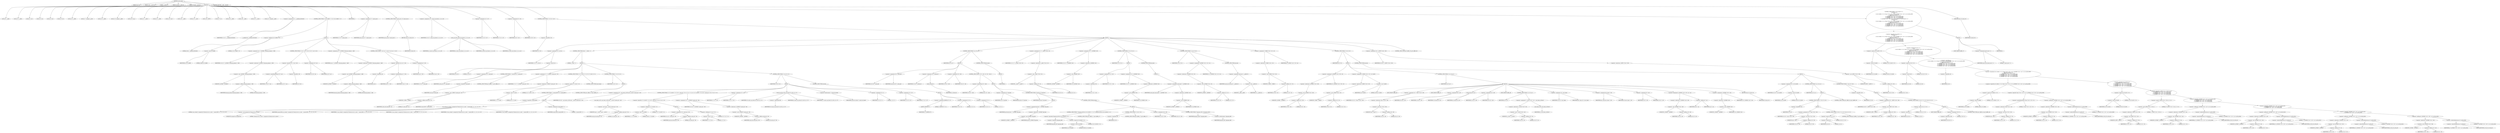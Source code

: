 digraph cache_insert {  
"1000123" [label = "(METHOD,cache_insert)" ]
"1000124" [label = "(PARAM,char *src)" ]
"1000125" [label = "(PARAM,const __m128i *a2)" ]
"1000126" [label = "(PARAM,__int64 a3)" ]
"1000127" [label = "(PARAM,unsigned __int64 a4)" ]
"1000128" [label = "(PARAM,unsigned __int16 a5)" ]
"1000129" [label = "(BLOCK,,)" ]
"1000130" [label = "(LOCAL,v9: __int64)" ]
"1000131" [label = "(LOCAL,v10: __int64)" ]
"1000132" [label = "(LOCAL,v11: int)" ]
"1000133" [label = "(LOCAL,v12: int)" ]
"1000134" [label = "(LOCAL,v13: int)" ]
"1000135" [label = "(LOCAL,v15: int)" ]
"1000136" [label = "(LOCAL,v16: __int64)" ]
"1000137" [label = "(LOCAL,v17: unsigned __int16)" ]
"1000138" [label = "(LOCAL,v18: __int64)" ]
"1000139" [label = "(LOCAL,v19: unsigned __int64)" ]
"1000140" [label = "(LOCAL,v20: size_t)" ]
"1000141" [label = "(LOCAL,v21: __int64 *)" ]
"1000142" [label = "(LOCAL,v22: __int64)" ]
"1000143" [label = "(LOCAL,v23: char *)" ]
"1000144" [label = "(LOCAL,v24: __int64)" ]
"1000145" [label = "(LOCAL,v25: __int16)" ]
"1000146" [label = "(LOCAL,v26: _BYTE *)" ]
"1000147" [label = "(LOCAL,v27: int)" ]
"1000148" [label = "(LOCAL,v28: __int64)" ]
"1000149" [label = "(LOCAL,v29: __int64)" ]
"1000150" [label = "(LOCAL,v30: __m128i)" ]
"1000151" [label = "(LOCAL,v31: unsigned __int64)" ]
"1000152" [label = "(<operator>.assignment,v31 = __readfsqword(0x28u))" ]
"1000153" [label = "(IDENTIFIER,v31,v31 = __readfsqword(0x28u))" ]
"1000154" [label = "(__readfsqword,__readfsqword(0x28u))" ]
"1000155" [label = "(LITERAL,0x28u,__readfsqword(0x28u))" ]
"1000156" [label = "(CONTROL_STRUCTURE,if ( (a5 & 0x980) != 0 ),if ( (a5 & 0x980) != 0 ))" ]
"1000157" [label = "(<operator>.notEquals,(a5 & 0x980) != 0)" ]
"1000158" [label = "(<operator>.and,a5 & 0x980)" ]
"1000159" [label = "(IDENTIFIER,a5,a5 & 0x980)" ]
"1000160" [label = "(LITERAL,0x980,a5 & 0x980)" ]
"1000161" [label = "(LITERAL,0,(a5 & 0x980) != 0)" ]
"1000162" [label = "(BLOCK,,)" ]
"1000163" [label = "(<operator>.assignment,v19 = *(_QWORD *)(dnsmasq_daemon + 456))" ]
"1000164" [label = "(IDENTIFIER,v19,v19 = *(_QWORD *)(dnsmasq_daemon + 456))" ]
"1000165" [label = "(<operator>.indirection,*(_QWORD *)(dnsmasq_daemon + 456))" ]
"1000166" [label = "(<operator>.cast,(_QWORD *)(dnsmasq_daemon + 456))" ]
"1000167" [label = "(UNKNOWN,_QWORD *,_QWORD *)" ]
"1000168" [label = "(<operator>.addition,dnsmasq_daemon + 456)" ]
"1000169" [label = "(IDENTIFIER,dnsmasq_daemon,dnsmasq_daemon + 456)" ]
"1000170" [label = "(LITERAL,456,dnsmasq_daemon + 456)" ]
"1000171" [label = "(CONTROL_STRUCTURE,if ( v19 >= a4 || !v19 ),if ( v19 >= a4 || !v19 ))" ]
"1000172" [label = "(<operator>.logicalOr,v19 >= a4 || !v19)" ]
"1000173" [label = "(<operator>.greaterEqualsThan,v19 >= a4)" ]
"1000174" [label = "(IDENTIFIER,v19,v19 >= a4)" ]
"1000175" [label = "(IDENTIFIER,a4,v19 >= a4)" ]
"1000176" [label = "(<operator>.logicalNot,!v19)" ]
"1000177" [label = "(IDENTIFIER,v19,!v19)" ]
"1000178" [label = "(<operator>.assignment,v19 = a4)" ]
"1000179" [label = "(IDENTIFIER,v19,v19 = a4)" ]
"1000180" [label = "(IDENTIFIER,a4,v19 = a4)" ]
"1000181" [label = "(<operator>.assignment,a4 = *(_QWORD *)(dnsmasq_daemon + 448))" ]
"1000182" [label = "(IDENTIFIER,a4,a4 = *(_QWORD *)(dnsmasq_daemon + 448))" ]
"1000183" [label = "(<operator>.indirection,*(_QWORD *)(dnsmasq_daemon + 448))" ]
"1000184" [label = "(<operator>.cast,(_QWORD *)(dnsmasq_daemon + 448))" ]
"1000185" [label = "(UNKNOWN,_QWORD *,_QWORD *)" ]
"1000186" [label = "(<operator>.addition,dnsmasq_daemon + 448)" ]
"1000187" [label = "(IDENTIFIER,dnsmasq_daemon,dnsmasq_daemon + 448)" ]
"1000188" [label = "(LITERAL,448,dnsmasq_daemon + 448)" ]
"1000189" [label = "(CONTROL_STRUCTURE,if ( !a4 || a4 <= v19 ),if ( !a4 || a4 <= v19 ))" ]
"1000190" [label = "(<operator>.logicalOr,!a4 || a4 <= v19)" ]
"1000191" [label = "(<operator>.logicalNot,!a4)" ]
"1000192" [label = "(IDENTIFIER,a4,!a4)" ]
"1000193" [label = "(<operator>.lessEqualsThan,a4 <= v19)" ]
"1000194" [label = "(IDENTIFIER,a4,a4 <= v19)" ]
"1000195" [label = "(IDENTIFIER,v19,a4 <= v19)" ]
"1000196" [label = "(<operator>.assignment,a4 = v19)" ]
"1000197" [label = "(IDENTIFIER,a4,a4 = v19)" ]
"1000198" [label = "(IDENTIFIER,v19,a4 = v19)" ]
"1000199" [label = "(IDENTIFIER,L,)" ]
"1000200" [label = "(<operator>.assignment,v27 = insert_error)" ]
"1000201" [label = "(IDENTIFIER,v27,v27 = insert_error)" ]
"1000202" [label = "(IDENTIFIER,insert_error,v27 = insert_error)" ]
"1000203" [label = "(CONTROL_STRUCTURE,if ( insert_error ),if ( insert_error ))" ]
"1000204" [label = "(IDENTIFIER,insert_error,if ( insert_error ))" ]
"1000205" [label = "(RETURN,return v9;,return v9;)" ]
"1000206" [label = "(IDENTIFIER,v9,return v9;)" ]
"1000207" [label = "(<operator>.assignment,v10 = cache_scan_free(src, a2, a3, a5))" ]
"1000208" [label = "(IDENTIFIER,v10,v10 = cache_scan_free(src, a2, a3, a5))" ]
"1000209" [label = "(cache_scan_free,cache_scan_free(src, a2, a3, a5))" ]
"1000210" [label = "(IDENTIFIER,src,cache_scan_free(src, a2, a3, a5))" ]
"1000211" [label = "(IDENTIFIER,a2,cache_scan_free(src, a2, a3, a5))" ]
"1000212" [label = "(IDENTIFIER,a3,cache_scan_free(src, a2, a3, a5))" ]
"1000213" [label = "(IDENTIFIER,a5,cache_scan_free(src, a2, a3, a5))" ]
"1000214" [label = "(<operator>.assignment,v13 = v27)" ]
"1000215" [label = "(IDENTIFIER,v13,v13 = v27)" ]
"1000216" [label = "(IDENTIFIER,v27,v13 = v27)" ]
"1000217" [label = "(<operator>.assignment,v9 = v10)" ]
"1000218" [label = "(IDENTIFIER,v9,v9 = v10)" ]
"1000219" [label = "(IDENTIFIER,v10,v9 = v10)" ]
"1000220" [label = "(CONTROL_STRUCTURE,if ( !v10 ),if ( !v10 ))" ]
"1000221" [label = "(<operator>.logicalNot,!v10)" ]
"1000222" [label = "(IDENTIFIER,v10,!v10)" ]
"1000223" [label = "(BLOCK,,)" ]
"1000224" [label = "(<operator>.assignment,v15 = a5 & 4)" ]
"1000225" [label = "(IDENTIFIER,v15,v15 = a5 & 4)" ]
"1000226" [label = "(<operator>.and,a5 & 4)" ]
"1000227" [label = "(IDENTIFIER,a5,a5 & 4)" ]
"1000228" [label = "(LITERAL,4,a5 & 4)" ]
"1000229" [label = "(CONTROL_STRUCTURE,while ( 1 ),while ( 1 ))" ]
"1000230" [label = "(LITERAL,1,while ( 1 ))" ]
"1000231" [label = "(BLOCK,,)" ]
"1000232" [label = "(<operator>.assignment,v16 = cache_tail)" ]
"1000233" [label = "(IDENTIFIER,v16,v16 = cache_tail)" ]
"1000234" [label = "(IDENTIFIER,cache_tail,v16 = cache_tail)" ]
"1000235" [label = "(CONTROL_STRUCTURE,if ( !cache_tail ),if ( !cache_tail ))" ]
"1000236" [label = "(<operator>.logicalNot,!cache_tail)" ]
"1000237" [label = "(IDENTIFIER,cache_tail,!cache_tail)" ]
"1000238" [label = "(CONTROL_STRUCTURE,goto LABEL_27;,goto LABEL_27;)" ]
"1000239" [label = "(<operator>.assignment,v17 = *(_WORD *)(cache_tail + 52))" ]
"1000240" [label = "(IDENTIFIER,v17,v17 = *(_WORD *)(cache_tail + 52))" ]
"1000241" [label = "(<operator>.indirection,*(_WORD *)(cache_tail + 52))" ]
"1000242" [label = "(<operator>.cast,(_WORD *)(cache_tail + 52))" ]
"1000243" [label = "(UNKNOWN,_WORD *,_WORD *)" ]
"1000244" [label = "(<operator>.addition,cache_tail + 52)" ]
"1000245" [label = "(IDENTIFIER,cache_tail,cache_tail + 52)" ]
"1000246" [label = "(LITERAL,52,cache_tail + 52)" ]
"1000247" [label = "(CONTROL_STRUCTURE,if ( (v17 & 0xC) == 0 ),if ( (v17 & 0xC) == 0 ))" ]
"1000248" [label = "(<operator>.equals,(v17 & 0xC) == 0)" ]
"1000249" [label = "(<operator>.and,v17 & 0xC)" ]
"1000250" [label = "(IDENTIFIER,v17,v17 & 0xC)" ]
"1000251" [label = "(LITERAL,0xC,v17 & 0xC)" ]
"1000252" [label = "(LITERAL,0,(v17 & 0xC) == 0)" ]
"1000253" [label = "(CONTROL_STRUCTURE,break;,break;)" ]
"1000254" [label = "(CONTROL_STRUCTURE,if ( v13 ),if ( v13 ))" ]
"1000255" [label = "(IDENTIFIER,v13,if ( v13 ))" ]
"1000256" [label = "(BLOCK,,)" ]
"1000257" [label = "(CONTROL_STRUCTURE,if ( !warned_8855 ),if ( !warned_8855 ))" ]
"1000258" [label = "(<operator>.logicalNot,!warned_8855)" ]
"1000259" [label = "(IDENTIFIER,warned_8855,!warned_8855)" ]
"1000260" [label = "(BLOCK,,)" ]
"1000261" [label = "(my_syslog,my_syslog(3, (unsigned int)\"Internal error in cache.\", warned_8855, v11, v12, v13, v27))" ]
"1000262" [label = "(LITERAL,3,my_syslog(3, (unsigned int)\"Internal error in cache.\", warned_8855, v11, v12, v13, v27))" ]
"1000263" [label = "(<operator>.cast,(unsigned int)\"Internal error in cache.\")" ]
"1000264" [label = "(UNKNOWN,unsigned int,unsigned int)" ]
"1000265" [label = "(LITERAL,\"Internal error in cache.\",(unsigned int)\"Internal error in cache.\")" ]
"1000266" [label = "(IDENTIFIER,warned_8855,my_syslog(3, (unsigned int)\"Internal error in cache.\", warned_8855, v11, v12, v13, v27))" ]
"1000267" [label = "(IDENTIFIER,v11,my_syslog(3, (unsigned int)\"Internal error in cache.\", warned_8855, v11, v12, v13, v27))" ]
"1000268" [label = "(IDENTIFIER,v12,my_syslog(3, (unsigned int)\"Internal error in cache.\", warned_8855, v11, v12, v13, v27))" ]
"1000269" [label = "(IDENTIFIER,v13,my_syslog(3, (unsigned int)\"Internal error in cache.\", warned_8855, v11, v12, v13, v27))" ]
"1000270" [label = "(IDENTIFIER,v27,my_syslog(3, (unsigned int)\"Internal error in cache.\", warned_8855, v11, v12, v13, v27))" ]
"1000271" [label = "(<operator>.assignment,warned_8855 = 1)" ]
"1000272" [label = "(IDENTIFIER,warned_8855,warned_8855 = 1)" ]
"1000273" [label = "(LITERAL,1,warned_8855 = 1)" ]
"1000274" [label = "(CONTROL_STRUCTURE,goto LABEL_27;,goto LABEL_27;)" ]
"1000275" [label = "(CONTROL_STRUCTURE,if ( v15 ),if ( v15 ))" ]
"1000276" [label = "(IDENTIFIER,v15,if ( v15 ))" ]
"1000277" [label = "(BLOCK,,)" ]
"1000278" [label = "(<operator>.assignment,v30 = _mm_loadu_si128((const __m128i *)(cache_tail + 24)))" ]
"1000279" [label = "(IDENTIFIER,v30,v30 = _mm_loadu_si128((const __m128i *)(cache_tail + 24)))" ]
"1000280" [label = "(_mm_loadu_si128,_mm_loadu_si128((const __m128i *)(cache_tail + 24)))" ]
"1000281" [label = "(<operator>.cast,(const __m128i *)(cache_tail + 24))" ]
"1000282" [label = "(UNKNOWN,const __m128i *,const __m128i *)" ]
"1000283" [label = "(<operator>.addition,cache_tail + 24)" ]
"1000284" [label = "(IDENTIFIER,cache_tail,cache_tail + 24)" ]
"1000285" [label = "(LITERAL,24,cache_tail + 24)" ]
"1000286" [label = "(CONTROL_STRUCTURE,if ( (v17 & 0x200) != 0 || (v18 = cache_tail + 56, (v17 & 2) != 0) ),if ( (v17 & 0x200) != 0 || (v18 = cache_tail + 56, (v17 & 2) != 0) ))" ]
"1000287" [label = "(<operator>.logicalOr,(v17 & 0x200) != 0 || (v18 = cache_tail + 56, (v17 & 2) != 0))" ]
"1000288" [label = "(<operator>.notEquals,(v17 & 0x200) != 0)" ]
"1000289" [label = "(<operator>.and,v17 & 0x200)" ]
"1000290" [label = "(IDENTIFIER,v17,v17 & 0x200)" ]
"1000291" [label = "(LITERAL,0x200,v17 & 0x200)" ]
"1000292" [label = "(LITERAL,0,(v17 & 0x200) != 0)" ]
"1000293" [label = "(BLOCK,,)" ]
"1000294" [label = "(<operator>.assignment,v18 = cache_tail + 56)" ]
"1000295" [label = "(IDENTIFIER,v18,v18 = cache_tail + 56)" ]
"1000296" [label = "(<operator>.addition,cache_tail + 56)" ]
"1000297" [label = "(IDENTIFIER,cache_tail,cache_tail + 56)" ]
"1000298" [label = "(LITERAL,56,cache_tail + 56)" ]
"1000299" [label = "(<operator>.notEquals,(v17 & 2) != 0)" ]
"1000300" [label = "(<operator>.and,v17 & 2)" ]
"1000301" [label = "(IDENTIFIER,v17,v17 & 2)" ]
"1000302" [label = "(LITERAL,2,v17 & 2)" ]
"1000303" [label = "(LITERAL,0,(v17 & 2) != 0)" ]
"1000304" [label = "(<operator>.assignment,v18 = *(_QWORD *)(cache_tail + 56))" ]
"1000305" [label = "(IDENTIFIER,v18,v18 = *(_QWORD *)(cache_tail + 56))" ]
"1000306" [label = "(<operator>.indirection,*(_QWORD *)(cache_tail + 56))" ]
"1000307" [label = "(<operator>.cast,(_QWORD *)(cache_tail + 56))" ]
"1000308" [label = "(UNKNOWN,_QWORD *,_QWORD *)" ]
"1000309" [label = "(<operator>.addition,cache_tail + 56)" ]
"1000310" [label = "(IDENTIFIER,cache_tail,cache_tail + 56)" ]
"1000311" [label = "(LITERAL,56,cache_tail + 56)" ]
"1000312" [label = "(<operator>.assignment,v27 = v15)" ]
"1000313" [label = "(IDENTIFIER,v27,v27 = v15)" ]
"1000314" [label = "(IDENTIFIER,v15,v27 = v15)" ]
"1000315" [label = "(cache_scan_free,cache_scan_free(v18, &v30, a3, v17))" ]
"1000316" [label = "(IDENTIFIER,v18,cache_scan_free(v18, &v30, a3, v17))" ]
"1000317" [label = "(<operator>.addressOf,&v30)" ]
"1000318" [label = "(IDENTIFIER,v30,cache_scan_free(v18, &v30, a3, v17))" ]
"1000319" [label = "(IDENTIFIER,a3,cache_scan_free(v18, &v30, a3, v17))" ]
"1000320" [label = "(IDENTIFIER,v17,cache_scan_free(v18, &v30, a3, v17))" ]
"1000321" [label = "(<operator>.preIncrement,++cache_live_freed)" ]
"1000322" [label = "(IDENTIFIER,cache_live_freed,++cache_live_freed)" ]
"1000323" [label = "(<operator>.assignment,v13 = 1)" ]
"1000324" [label = "(IDENTIFIER,v13,v13 = 1)" ]
"1000325" [label = "(LITERAL,1,v13 = 1)" ]
"1000326" [label = "(<operator>.assignment,v15 = v27)" ]
"1000327" [label = "(IDENTIFIER,v15,v15 = v27)" ]
"1000328" [label = "(IDENTIFIER,v27,v15 = v27)" ]
"1000329" [label = "(CONTROL_STRUCTURE,else,else)" ]
"1000330" [label = "(BLOCK,,)" ]
"1000331" [label = "(<operator>.assignment,LOBYTE(v27) = 0)" ]
"1000332" [label = "(LOBYTE,LOBYTE(v27))" ]
"1000333" [label = "(IDENTIFIER,v27,LOBYTE(v27))" ]
"1000334" [label = "(LITERAL,0,LOBYTE(v27) = 0)" ]
"1000335" [label = "(<operator>.assignment,v13 = 0)" ]
"1000336" [label = "(IDENTIFIER,v13,v13 = 0)" ]
"1000337" [label = "(LITERAL,0,v13 = 0)" ]
"1000338" [label = "(<operator>.assignment,v15 = 1)" ]
"1000339" [label = "(IDENTIFIER,v15,v15 = 1)" ]
"1000340" [label = "(LITERAL,1,v15 = 1)" ]
"1000341" [label = "(CONTROL_STRUCTURE,if ( src ),if ( src ))" ]
"1000342" [label = "(IDENTIFIER,src,if ( src ))" ]
"1000343" [label = "(BLOCK,,)" ]
"1000344" [label = "(<operator>.assignment,v28 = cache_tail)" ]
"1000345" [label = "(IDENTIFIER,v28,v28 = cache_tail)" ]
"1000346" [label = "(IDENTIFIER,cache_tail,v28 = cache_tail)" ]
"1000347" [label = "(<operator>.assignment,v20 = strlen(src))" ]
"1000348" [label = "(IDENTIFIER,v20,v20 = strlen(src))" ]
"1000349" [label = "(strlen,strlen(src))" ]
"1000350" [label = "(IDENTIFIER,src,strlen(src))" ]
"1000351" [label = "(<operator>.assignment,v16 = v28)" ]
"1000352" [label = "(IDENTIFIER,v16,v16 = v28)" ]
"1000353" [label = "(IDENTIFIER,v28,v16 = v28)" ]
"1000354" [label = "(CONTROL_STRUCTURE,if ( v20 > 0x31 ),if ( v20 > 0x31 ))" ]
"1000355" [label = "(<operator>.greaterThan,v20 > 0x31)" ]
"1000356" [label = "(IDENTIFIER,v20,v20 > 0x31)" ]
"1000357" [label = "(LITERAL,0x31,v20 > 0x31)" ]
"1000358" [label = "(BLOCK,,)" ]
"1000359" [label = "(<operator>.assignment,v9 = big_free)" ]
"1000360" [label = "(IDENTIFIER,v9,v9 = big_free)" ]
"1000361" [label = "(IDENTIFIER,big_free,v9 = big_free)" ]
"1000362" [label = "(CONTROL_STRUCTURE,if ( big_free ),if ( big_free ))" ]
"1000363" [label = "(IDENTIFIER,big_free,if ( big_free ))" ]
"1000364" [label = "(BLOCK,,)" ]
"1000365" [label = "(<operator>.assignment,big_free = *(_QWORD *)big_free)" ]
"1000366" [label = "(IDENTIFIER,big_free,big_free = *(_QWORD *)big_free)" ]
"1000367" [label = "(<operator>.indirection,*(_QWORD *)big_free)" ]
"1000368" [label = "(<operator>.cast,(_QWORD *)big_free)" ]
"1000369" [label = "(UNKNOWN,_QWORD *,_QWORD *)" ]
"1000370" [label = "(IDENTIFIER,big_free,(_QWORD *)big_free)" ]
"1000371" [label = "(CONTROL_STRUCTURE,else,else)" ]
"1000372" [label = "(BLOCK,,)" ]
"1000373" [label = "(CONTROL_STRUCTURE,if ( !bignames_left && (a5 & 0x5000) == 0 ),if ( !bignames_left && (a5 & 0x5000) == 0 ))" ]
"1000374" [label = "(<operator>.logicalAnd,!bignames_left && (a5 & 0x5000) == 0)" ]
"1000375" [label = "(<operator>.logicalNot,!bignames_left)" ]
"1000376" [label = "(IDENTIFIER,bignames_left,!bignames_left)" ]
"1000377" [label = "(<operator>.equals,(a5 & 0x5000) == 0)" ]
"1000378" [label = "(<operator>.and,a5 & 0x5000)" ]
"1000379" [label = "(IDENTIFIER,a5,a5 & 0x5000)" ]
"1000380" [label = "(LITERAL,0x5000,a5 & 0x5000)" ]
"1000381" [label = "(LITERAL,0,(a5 & 0x5000) == 0)" ]
"1000382" [label = "(CONTROL_STRUCTURE,goto LABEL_27;,goto LABEL_27;)" ]
"1000383" [label = "(CONTROL_STRUCTURE,if ( !v9 ),if ( !v9 ))" ]
"1000384" [label = "(<operator>.logicalNot,!v9)" ]
"1000385" [label = "(IDENTIFIER,v9,!v9)" ]
"1000386" [label = "(CONTROL_STRUCTURE,goto LABEL_27;,goto LABEL_27;)" ]
"1000387" [label = "(<operator>.assignment,v16 = v28)" ]
"1000388" [label = "(IDENTIFIER,v16,v16 = v28)" ]
"1000389" [label = "(IDENTIFIER,v28,v16 = v28)" ]
"1000390" [label = "(CONTROL_STRUCTURE,if ( bignames_left ),if ( bignames_left ))" ]
"1000391" [label = "(IDENTIFIER,bignames_left,if ( bignames_left ))" ]
"1000392" [label = "(<operator>.preDecrement,--bignames_left)" ]
"1000393" [label = "(IDENTIFIER,bignames_left,--bignames_left)" ]
"1000394" [label = "(CONTROL_STRUCTURE,else,else)" ]
"1000395" [label = "(BLOCK,,)" ]
"1000396" [label = "(IDENTIFIER,L,)" ]
"1000397" [label = "(<operator>.assignment,v21 = *(__int64 **)(v16 + 8))" ]
"1000398" [label = "(IDENTIFIER,v21,v21 = *(__int64 **)(v16 + 8))" ]
"1000399" [label = "(<operator>.indirection,*(__int64 **)(v16 + 8))" ]
"1000400" [label = "(<operator>.cast,(__int64 **)(v16 + 8))" ]
"1000401" [label = "(UNKNOWN,__int64 **,__int64 **)" ]
"1000402" [label = "(<operator>.addition,v16 + 8)" ]
"1000403" [label = "(IDENTIFIER,v16,v16 + 8)" ]
"1000404" [label = "(LITERAL,8,v16 + 8)" ]
"1000405" [label = "(<operator>.assignment,v22 = *(_QWORD *)v16)" ]
"1000406" [label = "(IDENTIFIER,v22,v22 = *(_QWORD *)v16)" ]
"1000407" [label = "(<operator>.indirection,*(_QWORD *)v16)" ]
"1000408" [label = "(<operator>.cast,(_QWORD *)v16)" ]
"1000409" [label = "(UNKNOWN,_QWORD *,_QWORD *)" ]
"1000410" [label = "(IDENTIFIER,v16,(_QWORD *)v16)" ]
"1000411" [label = "(CONTROL_STRUCTURE,if ( v21 ),if ( v21 ))" ]
"1000412" [label = "(IDENTIFIER,v21,if ( v21 ))" ]
"1000413" [label = "(BLOCK,,)" ]
"1000414" [label = "(<operator>.assignment,*v21 = v22)" ]
"1000415" [label = "(<operator>.indirection,*v21)" ]
"1000416" [label = "(IDENTIFIER,v21,*v21 = v22)" ]
"1000417" [label = "(IDENTIFIER,v22,*v21 = v22)" ]
"1000418" [label = "(<operator>.assignment,v22 = *(_QWORD *)v16)" ]
"1000419" [label = "(IDENTIFIER,v22,v22 = *(_QWORD *)v16)" ]
"1000420" [label = "(<operator>.indirection,*(_QWORD *)v16)" ]
"1000421" [label = "(<operator>.cast,(_QWORD *)v16)" ]
"1000422" [label = "(UNKNOWN,_QWORD *,_QWORD *)" ]
"1000423" [label = "(IDENTIFIER,v16,(_QWORD *)v16)" ]
"1000424" [label = "(CONTROL_STRUCTURE,else,else)" ]
"1000425" [label = "(BLOCK,,)" ]
"1000426" [label = "(<operator>.assignment,cache_head = *(_QWORD *)v16)" ]
"1000427" [label = "(IDENTIFIER,cache_head,cache_head = *(_QWORD *)v16)" ]
"1000428" [label = "(<operator>.indirection,*(_QWORD *)v16)" ]
"1000429" [label = "(<operator>.cast,(_QWORD *)v16)" ]
"1000430" [label = "(UNKNOWN,_QWORD *,_QWORD *)" ]
"1000431" [label = "(IDENTIFIER,v16,(_QWORD *)v16)" ]
"1000432" [label = "(CONTROL_STRUCTURE,if ( v22 ),if ( v22 ))" ]
"1000433" [label = "(IDENTIFIER,v22,if ( v22 ))" ]
"1000434" [label = "(<operator>.assignment,*(_QWORD *)(v22 + 8) = v21)" ]
"1000435" [label = "(<operator>.indirection,*(_QWORD *)(v22 + 8))" ]
"1000436" [label = "(<operator>.cast,(_QWORD *)(v22 + 8))" ]
"1000437" [label = "(UNKNOWN,_QWORD *,_QWORD *)" ]
"1000438" [label = "(<operator>.addition,v22 + 8)" ]
"1000439" [label = "(IDENTIFIER,v22,v22 + 8)" ]
"1000440" [label = "(LITERAL,8,v22 + 8)" ]
"1000441" [label = "(IDENTIFIER,v21,*(_QWORD *)(v22 + 8) = v21)" ]
"1000442" [label = "(CONTROL_STRUCTURE,else,else)" ]
"1000443" [label = "(<operator>.assignment,cache_tail = (__int64)v21)" ]
"1000444" [label = "(IDENTIFIER,cache_tail,cache_tail = (__int64)v21)" ]
"1000445" [label = "(<operator>.cast,(__int64)v21)" ]
"1000446" [label = "(UNKNOWN,__int64,__int64)" ]
"1000447" [label = "(IDENTIFIER,v21,(__int64)v21)" ]
"1000448" [label = "(<operator>.assignment,*(_WORD *)(v16 + 52) = a5)" ]
"1000449" [label = "(<operator>.indirection,*(_WORD *)(v16 + 52))" ]
"1000450" [label = "(<operator>.cast,(_WORD *)(v16 + 52))" ]
"1000451" [label = "(UNKNOWN,_WORD *,_WORD *)" ]
"1000452" [label = "(<operator>.addition,v16 + 52)" ]
"1000453" [label = "(IDENTIFIER,v16,v16 + 52)" ]
"1000454" [label = "(LITERAL,52,v16 + 52)" ]
"1000455" [label = "(IDENTIFIER,a5,*(_WORD *)(v16 + 52) = a5)" ]
"1000456" [label = "(CONTROL_STRUCTURE,if ( v9 ),if ( v9 ))" ]
"1000457" [label = "(IDENTIFIER,v9,if ( v9 ))" ]
"1000458" [label = "(BLOCK,,)" ]
"1000459" [label = "(<operator>.assignment,*(_QWORD *)(v16 + 56) = v9)" ]
"1000460" [label = "(<operator>.indirection,*(_QWORD *)(v16 + 56))" ]
"1000461" [label = "(<operator>.cast,(_QWORD *)(v16 + 56))" ]
"1000462" [label = "(UNKNOWN,_QWORD *,_QWORD *)" ]
"1000463" [label = "(<operator>.addition,v16 + 56)" ]
"1000464" [label = "(IDENTIFIER,v16,v16 + 56)" ]
"1000465" [label = "(LITERAL,56,v16 + 56)" ]
"1000466" [label = "(IDENTIFIER,v9,*(_QWORD *)(v16 + 56) = v9)" ]
"1000467" [label = "(<operator>.assignment,*(_WORD *)(v16 + 52) = a5 | 0x200)" ]
"1000468" [label = "(<operator>.indirection,*(_WORD *)(v16 + 52))" ]
"1000469" [label = "(<operator>.cast,(_WORD *)(v16 + 52))" ]
"1000470" [label = "(UNKNOWN,_WORD *,_WORD *)" ]
"1000471" [label = "(<operator>.addition,v16 + 52)" ]
"1000472" [label = "(IDENTIFIER,v16,v16 + 52)" ]
"1000473" [label = "(LITERAL,52,v16 + 52)" ]
"1000474" [label = "(<operator>.or,a5 | 0x200)" ]
"1000475" [label = "(IDENTIFIER,a5,a5 | 0x200)" ]
"1000476" [label = "(LITERAL,0x200,a5 | 0x200)" ]
"1000477" [label = "(CONTROL_STRUCTURE,if ( src ),if ( src ))" ]
"1000478" [label = "(IDENTIFIER,src,if ( src ))" ]
"1000479" [label = "(BLOCK,,)" ]
"1000480" [label = "(JUMP_TARGET,LABEL_46)" ]
"1000481" [label = "(<operator>.assignment,v23 = *(char **)(v16 + 56))" ]
"1000482" [label = "(IDENTIFIER,v23,v23 = *(char **)(v16 + 56))" ]
"1000483" [label = "(<operator>.indirection,*(char **)(v16 + 56))" ]
"1000484" [label = "(<operator>.cast,(char **)(v16 + 56))" ]
"1000485" [label = "(UNKNOWN,char **,char **)" ]
"1000486" [label = "(<operator>.addition,v16 + 56)" ]
"1000487" [label = "(IDENTIFIER,v16,v16 + 56)" ]
"1000488" [label = "(LITERAL,56,v16 + 56)" ]
"1000489" [label = "(JUMP_TARGET,LABEL_47)" ]
"1000490" [label = "(<operator>.assignment,v29 = v16)" ]
"1000491" [label = "(IDENTIFIER,v29,v29 = v16)" ]
"1000492" [label = "(IDENTIFIER,v16,v29 = v16)" ]
"1000493" [label = "(strcpy,strcpy(v23, src))" ]
"1000494" [label = "(IDENTIFIER,v23,strcpy(v23, src))" ]
"1000495" [label = "(IDENTIFIER,src,strcpy(v23, src))" ]
"1000496" [label = "(<operator>.assignment,v16 = v29)" ]
"1000497" [label = "(IDENTIFIER,v16,v16 = v29)" ]
"1000498" [label = "(IDENTIFIER,v29,v16 = v29)" ]
"1000499" [label = "(JUMP_TARGET,LABEL_48)" ]
"1000500" [label = "(CONTROL_STRUCTURE,if ( a2 ),if ( a2 ))" ]
"1000501" [label = "(IDENTIFIER,a2,if ( a2 ))" ]
"1000502" [label = "(<operator>.assignment,*(__m128i *)(v16 + 24) = _mm_loadu_si128(a2))" ]
"1000503" [label = "(<operator>.indirection,*(__m128i *)(v16 + 24))" ]
"1000504" [label = "(<operator>.cast,(__m128i *)(v16 + 24))" ]
"1000505" [label = "(UNKNOWN,__m128i *,__m128i *)" ]
"1000506" [label = "(<operator>.addition,v16 + 24)" ]
"1000507" [label = "(IDENTIFIER,v16,v16 + 24)" ]
"1000508" [label = "(LITERAL,24,v16 + 24)" ]
"1000509" [label = "(_mm_loadu_si128,_mm_loadu_si128(a2))" ]
"1000510" [label = "(IDENTIFIER,a2,_mm_loadu_si128(a2))" ]
"1000511" [label = "(<operator>.assignment,v24 = new_chain)" ]
"1000512" [label = "(IDENTIFIER,v24,v24 = new_chain)" ]
"1000513" [label = "(IDENTIFIER,new_chain,v24 = new_chain)" ]
"1000514" [label = "(<operator>.assignment,new_chain = v16)" ]
"1000515" [label = "(IDENTIFIER,new_chain,new_chain = v16)" ]
"1000516" [label = "(IDENTIFIER,v16,new_chain = v16)" ]
"1000517" [label = "(<operator>.assignment,v9 = v16)" ]
"1000518" [label = "(IDENTIFIER,v9,v9 = v16)" ]
"1000519" [label = "(IDENTIFIER,v16,v9 = v16)" ]
"1000520" [label = "(<operator>.assignment,*(_QWORD *)(v16 + 40) = a3 + a4)" ]
"1000521" [label = "(<operator>.indirection,*(_QWORD *)(v16 + 40))" ]
"1000522" [label = "(<operator>.cast,(_QWORD *)(v16 + 40))" ]
"1000523" [label = "(UNKNOWN,_QWORD *,_QWORD *)" ]
"1000524" [label = "(<operator>.addition,v16 + 40)" ]
"1000525" [label = "(IDENTIFIER,v16,v16 + 40)" ]
"1000526" [label = "(LITERAL,40,v16 + 40)" ]
"1000527" [label = "(<operator>.addition,a3 + a4)" ]
"1000528" [label = "(IDENTIFIER,a3,a3 + a4)" ]
"1000529" [label = "(IDENTIFIER,a4,a3 + a4)" ]
"1000530" [label = "(<operator>.assignment,*(_QWORD *)v16 = v24)" ]
"1000531" [label = "(<operator>.indirection,*(_QWORD *)v16)" ]
"1000532" [label = "(<operator>.cast,(_QWORD *)v16)" ]
"1000533" [label = "(UNKNOWN,_QWORD *,_QWORD *)" ]
"1000534" [label = "(IDENTIFIER,v16,(_QWORD *)v16)" ]
"1000535" [label = "(IDENTIFIER,v24,*(_QWORD *)v16 = v24)" ]
"1000536" [label = "(RETURN,return v9;,return v9;)" ]
"1000537" [label = "(IDENTIFIER,v9,return v9;)" ]
"1000538" [label = "(CONTROL_STRUCTURE,else,else)" ]
"1000539" [label = "(BLOCK,,)" ]
"1000540" [label = "(<operator>.assignment,v25 = a5 & 0x200)" ]
"1000541" [label = "(IDENTIFIER,v25,v25 = a5 & 0x200)" ]
"1000542" [label = "(<operator>.and,a5 & 0x200)" ]
"1000543" [label = "(IDENTIFIER,a5,a5 & 0x200)" ]
"1000544" [label = "(LITERAL,0x200,a5 & 0x200)" ]
"1000545" [label = "(CONTROL_STRUCTURE,if ( src ),if ( src ))" ]
"1000546" [label = "(IDENTIFIER,src,if ( src ))" ]
"1000547" [label = "(BLOCK,,)" ]
"1000548" [label = "(CONTROL_STRUCTURE,if ( !v25 ),if ( !v25 ))" ]
"1000549" [label = "(<operator>.logicalNot,!v25)" ]
"1000550" [label = "(IDENTIFIER,v25,!v25)" ]
"1000551" [label = "(BLOCK,,)" ]
"1000552" [label = "(<operator>.assignment,v23 = (char *)(v16 + 56))" ]
"1000553" [label = "(IDENTIFIER,v23,v23 = (char *)(v16 + 56))" ]
"1000554" [label = "(<operator>.cast,(char *)(v16 + 56))" ]
"1000555" [label = "(UNKNOWN,char *,char *)" ]
"1000556" [label = "(<operator>.addition,v16 + 56)" ]
"1000557" [label = "(IDENTIFIER,v16,v16 + 56)" ]
"1000558" [label = "(LITERAL,56,v16 + 56)" ]
"1000559" [label = "(CONTROL_STRUCTURE,if ( (a5 & 2) == 0 ),if ( (a5 & 2) == 0 ))" ]
"1000560" [label = "(<operator>.equals,(a5 & 2) == 0)" ]
"1000561" [label = "(<operator>.and,a5 & 2)" ]
"1000562" [label = "(IDENTIFIER,a5,a5 & 2)" ]
"1000563" [label = "(LITERAL,2,a5 & 2)" ]
"1000564" [label = "(LITERAL,0,(a5 & 2) == 0)" ]
"1000565" [label = "(CONTROL_STRUCTURE,goto LABEL_47;,goto LABEL_47;)" ]
"1000566" [label = "(CONTROL_STRUCTURE,goto LABEL_46;,goto LABEL_46;)" ]
"1000567" [label = "(CONTROL_STRUCTURE,if ( !v25 ),if ( !v25 ))" ]
"1000568" [label = "(<operator>.logicalNot,!v25)" ]
"1000569" [label = "(IDENTIFIER,v25,!v25)" ]
"1000570" [label = "(BLOCK,,)" ]
"1000571" [label = "(<operator>.assignment,v26 = (_BYTE *)(v16 + 56))" ]
"1000572" [label = "(IDENTIFIER,v26,v26 = (_BYTE *)(v16 + 56))" ]
"1000573" [label = "(<operator>.cast,(_BYTE *)(v16 + 56))" ]
"1000574" [label = "(UNKNOWN,_BYTE *,_BYTE *)" ]
"1000575" [label = "(<operator>.addition,v16 + 56)" ]
"1000576" [label = "(IDENTIFIER,v16,v16 + 56)" ]
"1000577" [label = "(LITERAL,56,v16 + 56)" ]
"1000578" [label = "(CONTROL_STRUCTURE,if ( (a5 & 2) == 0 ),if ( (a5 & 2) == 0 ))" ]
"1000579" [label = "(<operator>.equals,(a5 & 2) == 0)" ]
"1000580" [label = "(<operator>.and,a5 & 2)" ]
"1000581" [label = "(IDENTIFIER,a5,a5 & 2)" ]
"1000582" [label = "(LITERAL,2,a5 & 2)" ]
"1000583" [label = "(LITERAL,0,(a5 & 2) == 0)" ]
"1000584" [label = "(BLOCK,,)" ]
"1000585" [label = "(JUMP_TARGET,LABEL_60)" ]
"1000586" [label = "(<operator>.assignment,*v26 = 0)" ]
"1000587" [label = "(<operator>.indirection,*v26)" ]
"1000588" [label = "(IDENTIFIER,v26,*v26 = 0)" ]
"1000589" [label = "(LITERAL,0,*v26 = 0)" ]
"1000590" [label = "(CONTROL_STRUCTURE,goto LABEL_48;,goto LABEL_48;)" ]
"1000591" [label = "(<operator>.assignment,v26 = *(_BYTE **)(v16 + 56))" ]
"1000592" [label = "(IDENTIFIER,v26,v26 = *(_BYTE **)(v16 + 56))" ]
"1000593" [label = "(<operator>.indirection,*(_BYTE **)(v16 + 56))" ]
"1000594" [label = "(<operator>.cast,(_BYTE **)(v16 + 56))" ]
"1000595" [label = "(UNKNOWN,_BYTE **,_BYTE **)" ]
"1000596" [label = "(<operator>.addition,v16 + 56)" ]
"1000597" [label = "(IDENTIFIER,v16,v16 + 56)" ]
"1000598" [label = "(LITERAL,56,v16 + 56)" ]
"1000599" [label = "(CONTROL_STRUCTURE,goto LABEL_60;,goto LABEL_60;)" ]
"1000600" [label = "(CONTROL_STRUCTURE,if ( (a5 & 0x180) == 0\n    || (a5 & 8) == 0\n    || !a2\n    || ((a5 & 0x80u) == 0 || *(char *)(v10 + 52) >= 0 || *(_DWORD *)(v10 + 24) != a2->m128i_i32[0])\n    && ((a5 & 0x100) == 0\n     || (*(_BYTE *)(v10 + 53) & 1) == 0\n     || *(_DWORD *)(v10 + 24) != a2->m128i_i32[0]\n     || *(_DWORD *)(v10 + 28) != a2->m128i_i32[1]\n     || *(_DWORD *)(v10 + 32) != a2->m128i_i32[2]\n     || *(_DWORD *)(v10 + 36) != a2->m128i_i32[3]) ),if ( (a5 & 0x180) == 0\n    || (a5 & 8) == 0\n    || !a2\n    || ((a5 & 0x80u) == 0 || *(char *)(v10 + 52) >= 0 || *(_DWORD *)(v10 + 24) != a2->m128i_i32[0])\n    && ((a5 & 0x100) == 0\n     || (*(_BYTE *)(v10 + 53) & 1) == 0\n     || *(_DWORD *)(v10 + 24) != a2->m128i_i32[0]\n     || *(_DWORD *)(v10 + 28) != a2->m128i_i32[1]\n     || *(_DWORD *)(v10 + 32) != a2->m128i_i32[2]\n     || *(_DWORD *)(v10 + 36) != a2->m128i_i32[3]) ))" ]
"1000601" [label = "(<operator>.logicalOr,(a5 & 0x180) == 0\n    || (a5 & 8) == 0\n    || !a2\n    || ((a5 & 0x80u) == 0 || *(char *)(v10 + 52) >= 0 || *(_DWORD *)(v10 + 24) != a2->m128i_i32[0])\n    && ((a5 & 0x100) == 0\n     || (*(_BYTE *)(v10 + 53) & 1) == 0\n     || *(_DWORD *)(v10 + 24) != a2->m128i_i32[0]\n     || *(_DWORD *)(v10 + 28) != a2->m128i_i32[1]\n     || *(_DWORD *)(v10 + 32) != a2->m128i_i32[2]\n     || *(_DWORD *)(v10 + 36) != a2->m128i_i32[3]))" ]
"1000602" [label = "(<operator>.equals,(a5 & 0x180) == 0)" ]
"1000603" [label = "(<operator>.and,a5 & 0x180)" ]
"1000604" [label = "(IDENTIFIER,a5,a5 & 0x180)" ]
"1000605" [label = "(LITERAL,0x180,a5 & 0x180)" ]
"1000606" [label = "(LITERAL,0,(a5 & 0x180) == 0)" ]
"1000607" [label = "(<operator>.logicalOr,(a5 & 8) == 0\n    || !a2\n    || ((a5 & 0x80u) == 0 || *(char *)(v10 + 52) >= 0 || *(_DWORD *)(v10 + 24) != a2->m128i_i32[0])\n    && ((a5 & 0x100) == 0\n     || (*(_BYTE *)(v10 + 53) & 1) == 0\n     || *(_DWORD *)(v10 + 24) != a2->m128i_i32[0]\n     || *(_DWORD *)(v10 + 28) != a2->m128i_i32[1]\n     || *(_DWORD *)(v10 + 32) != a2->m128i_i32[2]\n     || *(_DWORD *)(v10 + 36) != a2->m128i_i32[3]))" ]
"1000608" [label = "(<operator>.equals,(a5 & 8) == 0)" ]
"1000609" [label = "(<operator>.and,a5 & 8)" ]
"1000610" [label = "(IDENTIFIER,a5,a5 & 8)" ]
"1000611" [label = "(LITERAL,8,a5 & 8)" ]
"1000612" [label = "(LITERAL,0,(a5 & 8) == 0)" ]
"1000613" [label = "(<operator>.logicalOr,!a2\n    || ((a5 & 0x80u) == 0 || *(char *)(v10 + 52) >= 0 || *(_DWORD *)(v10 + 24) != a2->m128i_i32[0])\n    && ((a5 & 0x100) == 0\n     || (*(_BYTE *)(v10 + 53) & 1) == 0\n     || *(_DWORD *)(v10 + 24) != a2->m128i_i32[0]\n     || *(_DWORD *)(v10 + 28) != a2->m128i_i32[1]\n     || *(_DWORD *)(v10 + 32) != a2->m128i_i32[2]\n     || *(_DWORD *)(v10 + 36) != a2->m128i_i32[3]))" ]
"1000614" [label = "(<operator>.logicalNot,!a2)" ]
"1000615" [label = "(IDENTIFIER,a2,!a2)" ]
"1000616" [label = "(<operator>.logicalAnd,((a5 & 0x80u) == 0 || *(char *)(v10 + 52) >= 0 || *(_DWORD *)(v10 + 24) != a2->m128i_i32[0])\n    && ((a5 & 0x100) == 0\n     || (*(_BYTE *)(v10 + 53) & 1) == 0\n     || *(_DWORD *)(v10 + 24) != a2->m128i_i32[0]\n     || *(_DWORD *)(v10 + 28) != a2->m128i_i32[1]\n     || *(_DWORD *)(v10 + 32) != a2->m128i_i32[2]\n     || *(_DWORD *)(v10 + 36) != a2->m128i_i32[3]))" ]
"1000617" [label = "(<operator>.logicalOr,(a5 & 0x80u) == 0 || *(char *)(v10 + 52) >= 0 || *(_DWORD *)(v10 + 24) != a2->m128i_i32[0])" ]
"1000618" [label = "(<operator>.equals,(a5 & 0x80u) == 0)" ]
"1000619" [label = "(<operator>.and,a5 & 0x80u)" ]
"1000620" [label = "(IDENTIFIER,a5,a5 & 0x80u)" ]
"1000621" [label = "(LITERAL,0x80u,a5 & 0x80u)" ]
"1000622" [label = "(LITERAL,0,(a5 & 0x80u) == 0)" ]
"1000623" [label = "(<operator>.logicalOr,*(char *)(v10 + 52) >= 0 || *(_DWORD *)(v10 + 24) != a2->m128i_i32[0])" ]
"1000624" [label = "(<operator>.greaterEqualsThan,*(char *)(v10 + 52) >= 0)" ]
"1000625" [label = "(<operator>.indirection,*(char *)(v10 + 52))" ]
"1000626" [label = "(<operator>.cast,(char *)(v10 + 52))" ]
"1000627" [label = "(UNKNOWN,char *,char *)" ]
"1000628" [label = "(<operator>.addition,v10 + 52)" ]
"1000629" [label = "(IDENTIFIER,v10,v10 + 52)" ]
"1000630" [label = "(LITERAL,52,v10 + 52)" ]
"1000631" [label = "(LITERAL,0,*(char *)(v10 + 52) >= 0)" ]
"1000632" [label = "(<operator>.notEquals,*(_DWORD *)(v10 + 24) != a2->m128i_i32[0])" ]
"1000633" [label = "(<operator>.indirection,*(_DWORD *)(v10 + 24))" ]
"1000634" [label = "(<operator>.cast,(_DWORD *)(v10 + 24))" ]
"1000635" [label = "(UNKNOWN,_DWORD *,_DWORD *)" ]
"1000636" [label = "(<operator>.addition,v10 + 24)" ]
"1000637" [label = "(IDENTIFIER,v10,v10 + 24)" ]
"1000638" [label = "(LITERAL,24,v10 + 24)" ]
"1000639" [label = "(<operator>.indirectIndexAccess,a2->m128i_i32[0])" ]
"1000640" [label = "(<operator>.indirectFieldAccess,a2->m128i_i32)" ]
"1000641" [label = "(IDENTIFIER,a2,*(_DWORD *)(v10 + 24) != a2->m128i_i32[0])" ]
"1000642" [label = "(FIELD_IDENTIFIER,m128i_i32,m128i_i32)" ]
"1000643" [label = "(LITERAL,0,*(_DWORD *)(v10 + 24) != a2->m128i_i32[0])" ]
"1000644" [label = "(<operator>.logicalOr,(a5 & 0x100) == 0\n     || (*(_BYTE *)(v10 + 53) & 1) == 0\n     || *(_DWORD *)(v10 + 24) != a2->m128i_i32[0]\n     || *(_DWORD *)(v10 + 28) != a2->m128i_i32[1]\n     || *(_DWORD *)(v10 + 32) != a2->m128i_i32[2]\n     || *(_DWORD *)(v10 + 36) != a2->m128i_i32[3])" ]
"1000645" [label = "(<operator>.equals,(a5 & 0x100) == 0)" ]
"1000646" [label = "(<operator>.and,a5 & 0x100)" ]
"1000647" [label = "(IDENTIFIER,a5,a5 & 0x100)" ]
"1000648" [label = "(LITERAL,0x100,a5 & 0x100)" ]
"1000649" [label = "(LITERAL,0,(a5 & 0x100) == 0)" ]
"1000650" [label = "(<operator>.logicalOr,(*(_BYTE *)(v10 + 53) & 1) == 0\n     || *(_DWORD *)(v10 + 24) != a2->m128i_i32[0]\n     || *(_DWORD *)(v10 + 28) != a2->m128i_i32[1]\n     || *(_DWORD *)(v10 + 32) != a2->m128i_i32[2]\n     || *(_DWORD *)(v10 + 36) != a2->m128i_i32[3])" ]
"1000651" [label = "(<operator>.equals,(*(_BYTE *)(v10 + 53) & 1) == 0)" ]
"1000652" [label = "(<operator>.and,*(_BYTE *)(v10 + 53) & 1)" ]
"1000653" [label = "(<operator>.indirection,*(_BYTE *)(v10 + 53))" ]
"1000654" [label = "(<operator>.cast,(_BYTE *)(v10 + 53))" ]
"1000655" [label = "(UNKNOWN,_BYTE *,_BYTE *)" ]
"1000656" [label = "(<operator>.addition,v10 + 53)" ]
"1000657" [label = "(IDENTIFIER,v10,v10 + 53)" ]
"1000658" [label = "(LITERAL,53,v10 + 53)" ]
"1000659" [label = "(LITERAL,1,*(_BYTE *)(v10 + 53) & 1)" ]
"1000660" [label = "(LITERAL,0,(*(_BYTE *)(v10 + 53) & 1) == 0)" ]
"1000661" [label = "(<operator>.logicalOr,*(_DWORD *)(v10 + 24) != a2->m128i_i32[0]\n     || *(_DWORD *)(v10 + 28) != a2->m128i_i32[1]\n     || *(_DWORD *)(v10 + 32) != a2->m128i_i32[2]\n     || *(_DWORD *)(v10 + 36) != a2->m128i_i32[3])" ]
"1000662" [label = "(<operator>.notEquals,*(_DWORD *)(v10 + 24) != a2->m128i_i32[0])" ]
"1000663" [label = "(<operator>.indirection,*(_DWORD *)(v10 + 24))" ]
"1000664" [label = "(<operator>.cast,(_DWORD *)(v10 + 24))" ]
"1000665" [label = "(UNKNOWN,_DWORD *,_DWORD *)" ]
"1000666" [label = "(<operator>.addition,v10 + 24)" ]
"1000667" [label = "(IDENTIFIER,v10,v10 + 24)" ]
"1000668" [label = "(LITERAL,24,v10 + 24)" ]
"1000669" [label = "(<operator>.indirectIndexAccess,a2->m128i_i32[0])" ]
"1000670" [label = "(<operator>.indirectFieldAccess,a2->m128i_i32)" ]
"1000671" [label = "(IDENTIFIER,a2,*(_DWORD *)(v10 + 24) != a2->m128i_i32[0])" ]
"1000672" [label = "(FIELD_IDENTIFIER,m128i_i32,m128i_i32)" ]
"1000673" [label = "(LITERAL,0,*(_DWORD *)(v10 + 24) != a2->m128i_i32[0])" ]
"1000674" [label = "(<operator>.logicalOr,*(_DWORD *)(v10 + 28) != a2->m128i_i32[1]\n     || *(_DWORD *)(v10 + 32) != a2->m128i_i32[2]\n     || *(_DWORD *)(v10 + 36) != a2->m128i_i32[3])" ]
"1000675" [label = "(<operator>.notEquals,*(_DWORD *)(v10 + 28) != a2->m128i_i32[1])" ]
"1000676" [label = "(<operator>.indirection,*(_DWORD *)(v10 + 28))" ]
"1000677" [label = "(<operator>.cast,(_DWORD *)(v10 + 28))" ]
"1000678" [label = "(UNKNOWN,_DWORD *,_DWORD *)" ]
"1000679" [label = "(<operator>.addition,v10 + 28)" ]
"1000680" [label = "(IDENTIFIER,v10,v10 + 28)" ]
"1000681" [label = "(LITERAL,28,v10 + 28)" ]
"1000682" [label = "(<operator>.indirectIndexAccess,a2->m128i_i32[1])" ]
"1000683" [label = "(<operator>.indirectFieldAccess,a2->m128i_i32)" ]
"1000684" [label = "(IDENTIFIER,a2,*(_DWORD *)(v10 + 28) != a2->m128i_i32[1])" ]
"1000685" [label = "(FIELD_IDENTIFIER,m128i_i32,m128i_i32)" ]
"1000686" [label = "(LITERAL,1,*(_DWORD *)(v10 + 28) != a2->m128i_i32[1])" ]
"1000687" [label = "(<operator>.logicalOr,*(_DWORD *)(v10 + 32) != a2->m128i_i32[2]\n     || *(_DWORD *)(v10 + 36) != a2->m128i_i32[3])" ]
"1000688" [label = "(<operator>.notEquals,*(_DWORD *)(v10 + 32) != a2->m128i_i32[2])" ]
"1000689" [label = "(<operator>.indirection,*(_DWORD *)(v10 + 32))" ]
"1000690" [label = "(<operator>.cast,(_DWORD *)(v10 + 32))" ]
"1000691" [label = "(UNKNOWN,_DWORD *,_DWORD *)" ]
"1000692" [label = "(<operator>.addition,v10 + 32)" ]
"1000693" [label = "(IDENTIFIER,v10,v10 + 32)" ]
"1000694" [label = "(LITERAL,32,v10 + 32)" ]
"1000695" [label = "(<operator>.indirectIndexAccess,a2->m128i_i32[2])" ]
"1000696" [label = "(<operator>.indirectFieldAccess,a2->m128i_i32)" ]
"1000697" [label = "(IDENTIFIER,a2,*(_DWORD *)(v10 + 32) != a2->m128i_i32[2])" ]
"1000698" [label = "(FIELD_IDENTIFIER,m128i_i32,m128i_i32)" ]
"1000699" [label = "(LITERAL,2,*(_DWORD *)(v10 + 32) != a2->m128i_i32[2])" ]
"1000700" [label = "(<operator>.notEquals,*(_DWORD *)(v10 + 36) != a2->m128i_i32[3])" ]
"1000701" [label = "(<operator>.indirection,*(_DWORD *)(v10 + 36))" ]
"1000702" [label = "(<operator>.cast,(_DWORD *)(v10 + 36))" ]
"1000703" [label = "(UNKNOWN,_DWORD *,_DWORD *)" ]
"1000704" [label = "(<operator>.addition,v10 + 36)" ]
"1000705" [label = "(IDENTIFIER,v10,v10 + 36)" ]
"1000706" [label = "(LITERAL,36,v10 + 36)" ]
"1000707" [label = "(<operator>.indirectIndexAccess,a2->m128i_i32[3])" ]
"1000708" [label = "(<operator>.indirectFieldAccess,a2->m128i_i32)" ]
"1000709" [label = "(IDENTIFIER,a2,*(_DWORD *)(v10 + 36) != a2->m128i_i32[3])" ]
"1000710" [label = "(FIELD_IDENTIFIER,m128i_i32,m128i_i32)" ]
"1000711" [label = "(LITERAL,3,*(_DWORD *)(v10 + 36) != a2->m128i_i32[3])" ]
"1000712" [label = "(BLOCK,,)" ]
"1000713" [label = "(JUMP_TARGET,LABEL_27)" ]
"1000714" [label = "(<operator>.assignment,insert_error = 1)" ]
"1000715" [label = "(IDENTIFIER,insert_error,insert_error = 1)" ]
"1000716" [label = "(LITERAL,1,insert_error = 1)" ]
"1000717" [label = "(IDENTIFIER,L,)" ]
"1000718" [label = "(RETURN,return v9;,return v9;)" ]
"1000719" [label = "(IDENTIFIER,v9,return v9;)" ]
"1000720" [label = "(METHOD_RETURN,__int64 __fastcall)" ]
  "1000123" -> "1000124" 
  "1000123" -> "1000125" 
  "1000123" -> "1000126" 
  "1000123" -> "1000127" 
  "1000123" -> "1000128" 
  "1000123" -> "1000129" 
  "1000123" -> "1000720" 
  "1000129" -> "1000130" 
  "1000129" -> "1000131" 
  "1000129" -> "1000132" 
  "1000129" -> "1000133" 
  "1000129" -> "1000134" 
  "1000129" -> "1000135" 
  "1000129" -> "1000136" 
  "1000129" -> "1000137" 
  "1000129" -> "1000138" 
  "1000129" -> "1000139" 
  "1000129" -> "1000140" 
  "1000129" -> "1000141" 
  "1000129" -> "1000142" 
  "1000129" -> "1000143" 
  "1000129" -> "1000144" 
  "1000129" -> "1000145" 
  "1000129" -> "1000146" 
  "1000129" -> "1000147" 
  "1000129" -> "1000148" 
  "1000129" -> "1000149" 
  "1000129" -> "1000150" 
  "1000129" -> "1000151" 
  "1000129" -> "1000152" 
  "1000129" -> "1000156" 
  "1000129" -> "1000199" 
  "1000129" -> "1000200" 
  "1000129" -> "1000203" 
  "1000129" -> "1000207" 
  "1000129" -> "1000214" 
  "1000129" -> "1000217" 
  "1000129" -> "1000220" 
  "1000129" -> "1000600" 
  "1000129" -> "1000718" 
  "1000152" -> "1000153" 
  "1000152" -> "1000154" 
  "1000154" -> "1000155" 
  "1000156" -> "1000157" 
  "1000156" -> "1000162" 
  "1000157" -> "1000158" 
  "1000157" -> "1000161" 
  "1000158" -> "1000159" 
  "1000158" -> "1000160" 
  "1000162" -> "1000163" 
  "1000162" -> "1000171" 
  "1000162" -> "1000181" 
  "1000162" -> "1000189" 
  "1000163" -> "1000164" 
  "1000163" -> "1000165" 
  "1000165" -> "1000166" 
  "1000166" -> "1000167" 
  "1000166" -> "1000168" 
  "1000168" -> "1000169" 
  "1000168" -> "1000170" 
  "1000171" -> "1000172" 
  "1000171" -> "1000178" 
  "1000172" -> "1000173" 
  "1000172" -> "1000176" 
  "1000173" -> "1000174" 
  "1000173" -> "1000175" 
  "1000176" -> "1000177" 
  "1000178" -> "1000179" 
  "1000178" -> "1000180" 
  "1000181" -> "1000182" 
  "1000181" -> "1000183" 
  "1000183" -> "1000184" 
  "1000184" -> "1000185" 
  "1000184" -> "1000186" 
  "1000186" -> "1000187" 
  "1000186" -> "1000188" 
  "1000189" -> "1000190" 
  "1000189" -> "1000196" 
  "1000190" -> "1000191" 
  "1000190" -> "1000193" 
  "1000191" -> "1000192" 
  "1000193" -> "1000194" 
  "1000193" -> "1000195" 
  "1000196" -> "1000197" 
  "1000196" -> "1000198" 
  "1000200" -> "1000201" 
  "1000200" -> "1000202" 
  "1000203" -> "1000204" 
  "1000203" -> "1000205" 
  "1000205" -> "1000206" 
  "1000207" -> "1000208" 
  "1000207" -> "1000209" 
  "1000209" -> "1000210" 
  "1000209" -> "1000211" 
  "1000209" -> "1000212" 
  "1000209" -> "1000213" 
  "1000214" -> "1000215" 
  "1000214" -> "1000216" 
  "1000217" -> "1000218" 
  "1000217" -> "1000219" 
  "1000220" -> "1000221" 
  "1000220" -> "1000223" 
  "1000221" -> "1000222" 
  "1000223" -> "1000224" 
  "1000223" -> "1000229" 
  "1000223" -> "1000341" 
  "1000223" -> "1000397" 
  "1000223" -> "1000405" 
  "1000223" -> "1000411" 
  "1000223" -> "1000432" 
  "1000223" -> "1000448" 
  "1000223" -> "1000456" 
  "1000223" -> "1000591" 
  "1000223" -> "1000599" 
  "1000224" -> "1000225" 
  "1000224" -> "1000226" 
  "1000226" -> "1000227" 
  "1000226" -> "1000228" 
  "1000229" -> "1000230" 
  "1000229" -> "1000231" 
  "1000231" -> "1000232" 
  "1000231" -> "1000235" 
  "1000231" -> "1000239" 
  "1000231" -> "1000247" 
  "1000231" -> "1000254" 
  "1000231" -> "1000275" 
  "1000232" -> "1000233" 
  "1000232" -> "1000234" 
  "1000235" -> "1000236" 
  "1000235" -> "1000238" 
  "1000236" -> "1000237" 
  "1000239" -> "1000240" 
  "1000239" -> "1000241" 
  "1000241" -> "1000242" 
  "1000242" -> "1000243" 
  "1000242" -> "1000244" 
  "1000244" -> "1000245" 
  "1000244" -> "1000246" 
  "1000247" -> "1000248" 
  "1000247" -> "1000253" 
  "1000248" -> "1000249" 
  "1000248" -> "1000252" 
  "1000249" -> "1000250" 
  "1000249" -> "1000251" 
  "1000254" -> "1000255" 
  "1000254" -> "1000256" 
  "1000256" -> "1000257" 
  "1000256" -> "1000274" 
  "1000257" -> "1000258" 
  "1000257" -> "1000260" 
  "1000258" -> "1000259" 
  "1000260" -> "1000261" 
  "1000260" -> "1000271" 
  "1000261" -> "1000262" 
  "1000261" -> "1000263" 
  "1000261" -> "1000266" 
  "1000261" -> "1000267" 
  "1000261" -> "1000268" 
  "1000261" -> "1000269" 
  "1000261" -> "1000270" 
  "1000263" -> "1000264" 
  "1000263" -> "1000265" 
  "1000271" -> "1000272" 
  "1000271" -> "1000273" 
  "1000275" -> "1000276" 
  "1000275" -> "1000277" 
  "1000275" -> "1000329" 
  "1000277" -> "1000278" 
  "1000277" -> "1000286" 
  "1000277" -> "1000312" 
  "1000277" -> "1000315" 
  "1000277" -> "1000321" 
  "1000277" -> "1000323" 
  "1000277" -> "1000326" 
  "1000278" -> "1000279" 
  "1000278" -> "1000280" 
  "1000280" -> "1000281" 
  "1000281" -> "1000282" 
  "1000281" -> "1000283" 
  "1000283" -> "1000284" 
  "1000283" -> "1000285" 
  "1000286" -> "1000287" 
  "1000286" -> "1000304" 
  "1000287" -> "1000288" 
  "1000287" -> "1000293" 
  "1000288" -> "1000289" 
  "1000288" -> "1000292" 
  "1000289" -> "1000290" 
  "1000289" -> "1000291" 
  "1000293" -> "1000294" 
  "1000293" -> "1000299" 
  "1000294" -> "1000295" 
  "1000294" -> "1000296" 
  "1000296" -> "1000297" 
  "1000296" -> "1000298" 
  "1000299" -> "1000300" 
  "1000299" -> "1000303" 
  "1000300" -> "1000301" 
  "1000300" -> "1000302" 
  "1000304" -> "1000305" 
  "1000304" -> "1000306" 
  "1000306" -> "1000307" 
  "1000307" -> "1000308" 
  "1000307" -> "1000309" 
  "1000309" -> "1000310" 
  "1000309" -> "1000311" 
  "1000312" -> "1000313" 
  "1000312" -> "1000314" 
  "1000315" -> "1000316" 
  "1000315" -> "1000317" 
  "1000315" -> "1000319" 
  "1000315" -> "1000320" 
  "1000317" -> "1000318" 
  "1000321" -> "1000322" 
  "1000323" -> "1000324" 
  "1000323" -> "1000325" 
  "1000326" -> "1000327" 
  "1000326" -> "1000328" 
  "1000329" -> "1000330" 
  "1000330" -> "1000331" 
  "1000330" -> "1000335" 
  "1000330" -> "1000338" 
  "1000331" -> "1000332" 
  "1000331" -> "1000334" 
  "1000332" -> "1000333" 
  "1000335" -> "1000336" 
  "1000335" -> "1000337" 
  "1000338" -> "1000339" 
  "1000338" -> "1000340" 
  "1000341" -> "1000342" 
  "1000341" -> "1000343" 
  "1000341" -> "1000394" 
  "1000343" -> "1000344" 
  "1000343" -> "1000347" 
  "1000343" -> "1000351" 
  "1000343" -> "1000354" 
  "1000344" -> "1000345" 
  "1000344" -> "1000346" 
  "1000347" -> "1000348" 
  "1000347" -> "1000349" 
  "1000349" -> "1000350" 
  "1000351" -> "1000352" 
  "1000351" -> "1000353" 
  "1000354" -> "1000355" 
  "1000354" -> "1000358" 
  "1000355" -> "1000356" 
  "1000355" -> "1000357" 
  "1000358" -> "1000359" 
  "1000358" -> "1000362" 
  "1000359" -> "1000360" 
  "1000359" -> "1000361" 
  "1000362" -> "1000363" 
  "1000362" -> "1000364" 
  "1000362" -> "1000371" 
  "1000364" -> "1000365" 
  "1000365" -> "1000366" 
  "1000365" -> "1000367" 
  "1000367" -> "1000368" 
  "1000368" -> "1000369" 
  "1000368" -> "1000370" 
  "1000371" -> "1000372" 
  "1000372" -> "1000373" 
  "1000372" -> "1000383" 
  "1000372" -> "1000387" 
  "1000372" -> "1000390" 
  "1000373" -> "1000374" 
  "1000373" -> "1000382" 
  "1000374" -> "1000375" 
  "1000374" -> "1000377" 
  "1000375" -> "1000376" 
  "1000377" -> "1000378" 
  "1000377" -> "1000381" 
  "1000378" -> "1000379" 
  "1000378" -> "1000380" 
  "1000383" -> "1000384" 
  "1000383" -> "1000386" 
  "1000384" -> "1000385" 
  "1000387" -> "1000388" 
  "1000387" -> "1000389" 
  "1000390" -> "1000391" 
  "1000390" -> "1000392" 
  "1000392" -> "1000393" 
  "1000394" -> "1000395" 
  "1000395" -> "1000396" 
  "1000397" -> "1000398" 
  "1000397" -> "1000399" 
  "1000399" -> "1000400" 
  "1000400" -> "1000401" 
  "1000400" -> "1000402" 
  "1000402" -> "1000403" 
  "1000402" -> "1000404" 
  "1000405" -> "1000406" 
  "1000405" -> "1000407" 
  "1000407" -> "1000408" 
  "1000408" -> "1000409" 
  "1000408" -> "1000410" 
  "1000411" -> "1000412" 
  "1000411" -> "1000413" 
  "1000411" -> "1000424" 
  "1000413" -> "1000414" 
  "1000413" -> "1000418" 
  "1000414" -> "1000415" 
  "1000414" -> "1000417" 
  "1000415" -> "1000416" 
  "1000418" -> "1000419" 
  "1000418" -> "1000420" 
  "1000420" -> "1000421" 
  "1000421" -> "1000422" 
  "1000421" -> "1000423" 
  "1000424" -> "1000425" 
  "1000425" -> "1000426" 
  "1000426" -> "1000427" 
  "1000426" -> "1000428" 
  "1000428" -> "1000429" 
  "1000429" -> "1000430" 
  "1000429" -> "1000431" 
  "1000432" -> "1000433" 
  "1000432" -> "1000434" 
  "1000432" -> "1000442" 
  "1000434" -> "1000435" 
  "1000434" -> "1000441" 
  "1000435" -> "1000436" 
  "1000436" -> "1000437" 
  "1000436" -> "1000438" 
  "1000438" -> "1000439" 
  "1000438" -> "1000440" 
  "1000442" -> "1000443" 
  "1000443" -> "1000444" 
  "1000443" -> "1000445" 
  "1000445" -> "1000446" 
  "1000445" -> "1000447" 
  "1000448" -> "1000449" 
  "1000448" -> "1000455" 
  "1000449" -> "1000450" 
  "1000450" -> "1000451" 
  "1000450" -> "1000452" 
  "1000452" -> "1000453" 
  "1000452" -> "1000454" 
  "1000456" -> "1000457" 
  "1000456" -> "1000458" 
  "1000456" -> "1000538" 
  "1000458" -> "1000459" 
  "1000458" -> "1000467" 
  "1000458" -> "1000477" 
  "1000459" -> "1000460" 
  "1000459" -> "1000466" 
  "1000460" -> "1000461" 
  "1000461" -> "1000462" 
  "1000461" -> "1000463" 
  "1000463" -> "1000464" 
  "1000463" -> "1000465" 
  "1000467" -> "1000468" 
  "1000467" -> "1000474" 
  "1000468" -> "1000469" 
  "1000469" -> "1000470" 
  "1000469" -> "1000471" 
  "1000471" -> "1000472" 
  "1000471" -> "1000473" 
  "1000474" -> "1000475" 
  "1000474" -> "1000476" 
  "1000477" -> "1000478" 
  "1000477" -> "1000479" 
  "1000479" -> "1000480" 
  "1000479" -> "1000481" 
  "1000479" -> "1000489" 
  "1000479" -> "1000490" 
  "1000479" -> "1000493" 
  "1000479" -> "1000496" 
  "1000479" -> "1000499" 
  "1000479" -> "1000500" 
  "1000479" -> "1000511" 
  "1000479" -> "1000514" 
  "1000479" -> "1000517" 
  "1000479" -> "1000520" 
  "1000479" -> "1000530" 
  "1000479" -> "1000536" 
  "1000481" -> "1000482" 
  "1000481" -> "1000483" 
  "1000483" -> "1000484" 
  "1000484" -> "1000485" 
  "1000484" -> "1000486" 
  "1000486" -> "1000487" 
  "1000486" -> "1000488" 
  "1000490" -> "1000491" 
  "1000490" -> "1000492" 
  "1000493" -> "1000494" 
  "1000493" -> "1000495" 
  "1000496" -> "1000497" 
  "1000496" -> "1000498" 
  "1000500" -> "1000501" 
  "1000500" -> "1000502" 
  "1000502" -> "1000503" 
  "1000502" -> "1000509" 
  "1000503" -> "1000504" 
  "1000504" -> "1000505" 
  "1000504" -> "1000506" 
  "1000506" -> "1000507" 
  "1000506" -> "1000508" 
  "1000509" -> "1000510" 
  "1000511" -> "1000512" 
  "1000511" -> "1000513" 
  "1000514" -> "1000515" 
  "1000514" -> "1000516" 
  "1000517" -> "1000518" 
  "1000517" -> "1000519" 
  "1000520" -> "1000521" 
  "1000520" -> "1000527" 
  "1000521" -> "1000522" 
  "1000522" -> "1000523" 
  "1000522" -> "1000524" 
  "1000524" -> "1000525" 
  "1000524" -> "1000526" 
  "1000527" -> "1000528" 
  "1000527" -> "1000529" 
  "1000530" -> "1000531" 
  "1000530" -> "1000535" 
  "1000531" -> "1000532" 
  "1000532" -> "1000533" 
  "1000532" -> "1000534" 
  "1000536" -> "1000537" 
  "1000538" -> "1000539" 
  "1000539" -> "1000540" 
  "1000539" -> "1000545" 
  "1000539" -> "1000567" 
  "1000540" -> "1000541" 
  "1000540" -> "1000542" 
  "1000542" -> "1000543" 
  "1000542" -> "1000544" 
  "1000545" -> "1000546" 
  "1000545" -> "1000547" 
  "1000547" -> "1000548" 
  "1000547" -> "1000566" 
  "1000548" -> "1000549" 
  "1000548" -> "1000551" 
  "1000549" -> "1000550" 
  "1000551" -> "1000552" 
  "1000551" -> "1000559" 
  "1000552" -> "1000553" 
  "1000552" -> "1000554" 
  "1000554" -> "1000555" 
  "1000554" -> "1000556" 
  "1000556" -> "1000557" 
  "1000556" -> "1000558" 
  "1000559" -> "1000560" 
  "1000559" -> "1000565" 
  "1000560" -> "1000561" 
  "1000560" -> "1000564" 
  "1000561" -> "1000562" 
  "1000561" -> "1000563" 
  "1000567" -> "1000568" 
  "1000567" -> "1000570" 
  "1000568" -> "1000569" 
  "1000570" -> "1000571" 
  "1000570" -> "1000578" 
  "1000571" -> "1000572" 
  "1000571" -> "1000573" 
  "1000573" -> "1000574" 
  "1000573" -> "1000575" 
  "1000575" -> "1000576" 
  "1000575" -> "1000577" 
  "1000578" -> "1000579" 
  "1000578" -> "1000584" 
  "1000579" -> "1000580" 
  "1000579" -> "1000583" 
  "1000580" -> "1000581" 
  "1000580" -> "1000582" 
  "1000584" -> "1000585" 
  "1000584" -> "1000586" 
  "1000584" -> "1000590" 
  "1000586" -> "1000587" 
  "1000586" -> "1000589" 
  "1000587" -> "1000588" 
  "1000591" -> "1000592" 
  "1000591" -> "1000593" 
  "1000593" -> "1000594" 
  "1000594" -> "1000595" 
  "1000594" -> "1000596" 
  "1000596" -> "1000597" 
  "1000596" -> "1000598" 
  "1000600" -> "1000601" 
  "1000600" -> "1000712" 
  "1000601" -> "1000602" 
  "1000601" -> "1000607" 
  "1000602" -> "1000603" 
  "1000602" -> "1000606" 
  "1000603" -> "1000604" 
  "1000603" -> "1000605" 
  "1000607" -> "1000608" 
  "1000607" -> "1000613" 
  "1000608" -> "1000609" 
  "1000608" -> "1000612" 
  "1000609" -> "1000610" 
  "1000609" -> "1000611" 
  "1000613" -> "1000614" 
  "1000613" -> "1000616" 
  "1000614" -> "1000615" 
  "1000616" -> "1000617" 
  "1000616" -> "1000644" 
  "1000617" -> "1000618" 
  "1000617" -> "1000623" 
  "1000618" -> "1000619" 
  "1000618" -> "1000622" 
  "1000619" -> "1000620" 
  "1000619" -> "1000621" 
  "1000623" -> "1000624" 
  "1000623" -> "1000632" 
  "1000624" -> "1000625" 
  "1000624" -> "1000631" 
  "1000625" -> "1000626" 
  "1000626" -> "1000627" 
  "1000626" -> "1000628" 
  "1000628" -> "1000629" 
  "1000628" -> "1000630" 
  "1000632" -> "1000633" 
  "1000632" -> "1000639" 
  "1000633" -> "1000634" 
  "1000634" -> "1000635" 
  "1000634" -> "1000636" 
  "1000636" -> "1000637" 
  "1000636" -> "1000638" 
  "1000639" -> "1000640" 
  "1000639" -> "1000643" 
  "1000640" -> "1000641" 
  "1000640" -> "1000642" 
  "1000644" -> "1000645" 
  "1000644" -> "1000650" 
  "1000645" -> "1000646" 
  "1000645" -> "1000649" 
  "1000646" -> "1000647" 
  "1000646" -> "1000648" 
  "1000650" -> "1000651" 
  "1000650" -> "1000661" 
  "1000651" -> "1000652" 
  "1000651" -> "1000660" 
  "1000652" -> "1000653" 
  "1000652" -> "1000659" 
  "1000653" -> "1000654" 
  "1000654" -> "1000655" 
  "1000654" -> "1000656" 
  "1000656" -> "1000657" 
  "1000656" -> "1000658" 
  "1000661" -> "1000662" 
  "1000661" -> "1000674" 
  "1000662" -> "1000663" 
  "1000662" -> "1000669" 
  "1000663" -> "1000664" 
  "1000664" -> "1000665" 
  "1000664" -> "1000666" 
  "1000666" -> "1000667" 
  "1000666" -> "1000668" 
  "1000669" -> "1000670" 
  "1000669" -> "1000673" 
  "1000670" -> "1000671" 
  "1000670" -> "1000672" 
  "1000674" -> "1000675" 
  "1000674" -> "1000687" 
  "1000675" -> "1000676" 
  "1000675" -> "1000682" 
  "1000676" -> "1000677" 
  "1000677" -> "1000678" 
  "1000677" -> "1000679" 
  "1000679" -> "1000680" 
  "1000679" -> "1000681" 
  "1000682" -> "1000683" 
  "1000682" -> "1000686" 
  "1000683" -> "1000684" 
  "1000683" -> "1000685" 
  "1000687" -> "1000688" 
  "1000687" -> "1000700" 
  "1000688" -> "1000689" 
  "1000688" -> "1000695" 
  "1000689" -> "1000690" 
  "1000690" -> "1000691" 
  "1000690" -> "1000692" 
  "1000692" -> "1000693" 
  "1000692" -> "1000694" 
  "1000695" -> "1000696" 
  "1000695" -> "1000699" 
  "1000696" -> "1000697" 
  "1000696" -> "1000698" 
  "1000700" -> "1000701" 
  "1000700" -> "1000707" 
  "1000701" -> "1000702" 
  "1000702" -> "1000703" 
  "1000702" -> "1000704" 
  "1000704" -> "1000705" 
  "1000704" -> "1000706" 
  "1000707" -> "1000708" 
  "1000707" -> "1000711" 
  "1000708" -> "1000709" 
  "1000708" -> "1000710" 
  "1000712" -> "1000713" 
  "1000712" -> "1000714" 
  "1000712" -> "1000717" 
  "1000714" -> "1000715" 
  "1000714" -> "1000716" 
  "1000718" -> "1000719" 
}
